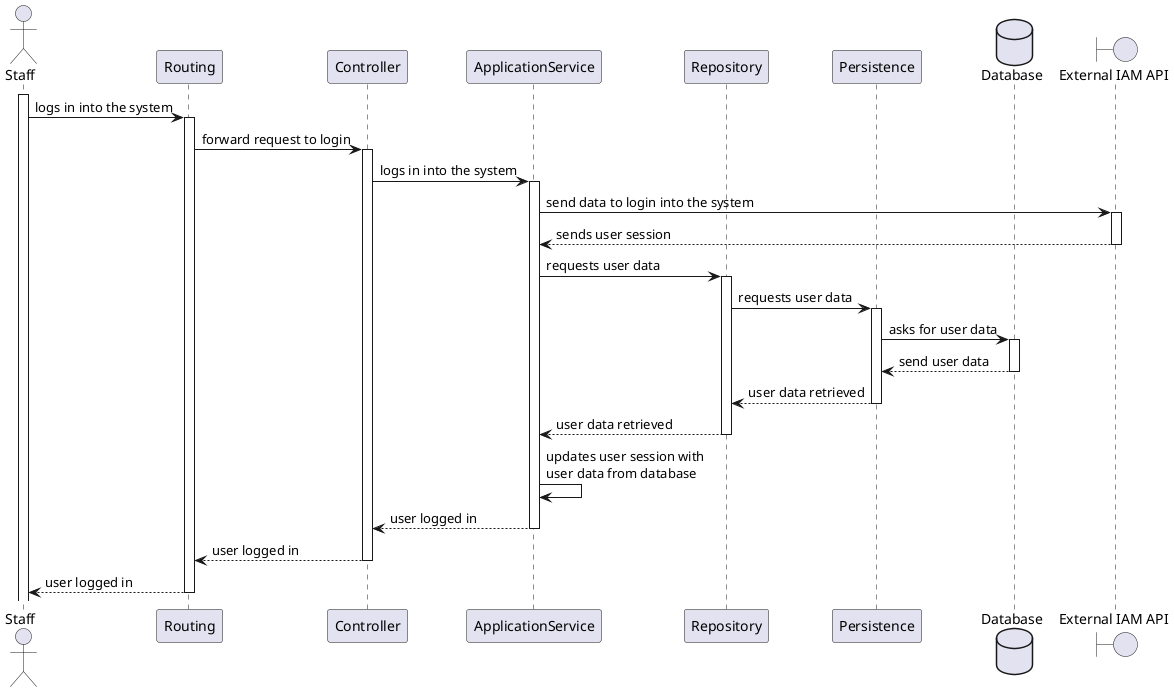 ﻿@startuml
actor Staff
participant Routing
participant Controller
participant ApplicationService
participant Repository
participant Persistence
database Database
boundary IAM_API as "External IAM API"

activate Staff
Staff -> Routing: logs in into the system

activate Routing
Routing -> Controller: forward request to login
activate Controller

Controller -> ApplicationService: logs in into the system
activate ApplicationService

ApplicationService -> IAM_API: send data to login into the system
activate IAM_API

IAM_API --> ApplicationService: sends user session
deactivate IAM_API

ApplicationService -> Repository: requests user data
activate Repository

Repository -> Persistence: requests user data
activate Persistence

Persistence -> Database: asks for user data
activate Database
Database --> Persistence: send user data
deactivate Database

Persistence --> Repository: user data retrieved
deactivate Persistence

Repository --> ApplicationService: user data retrieved
deactivate Repository

ApplicationService -> ApplicationService: updates user session with\nuser data from database

ApplicationService --> Controller: user logged in
deactivate ApplicationService

Controller --> Routing: user logged in
deactivate Controller

Routing --> Staff: user logged in
deactivate Routing

@enduml
